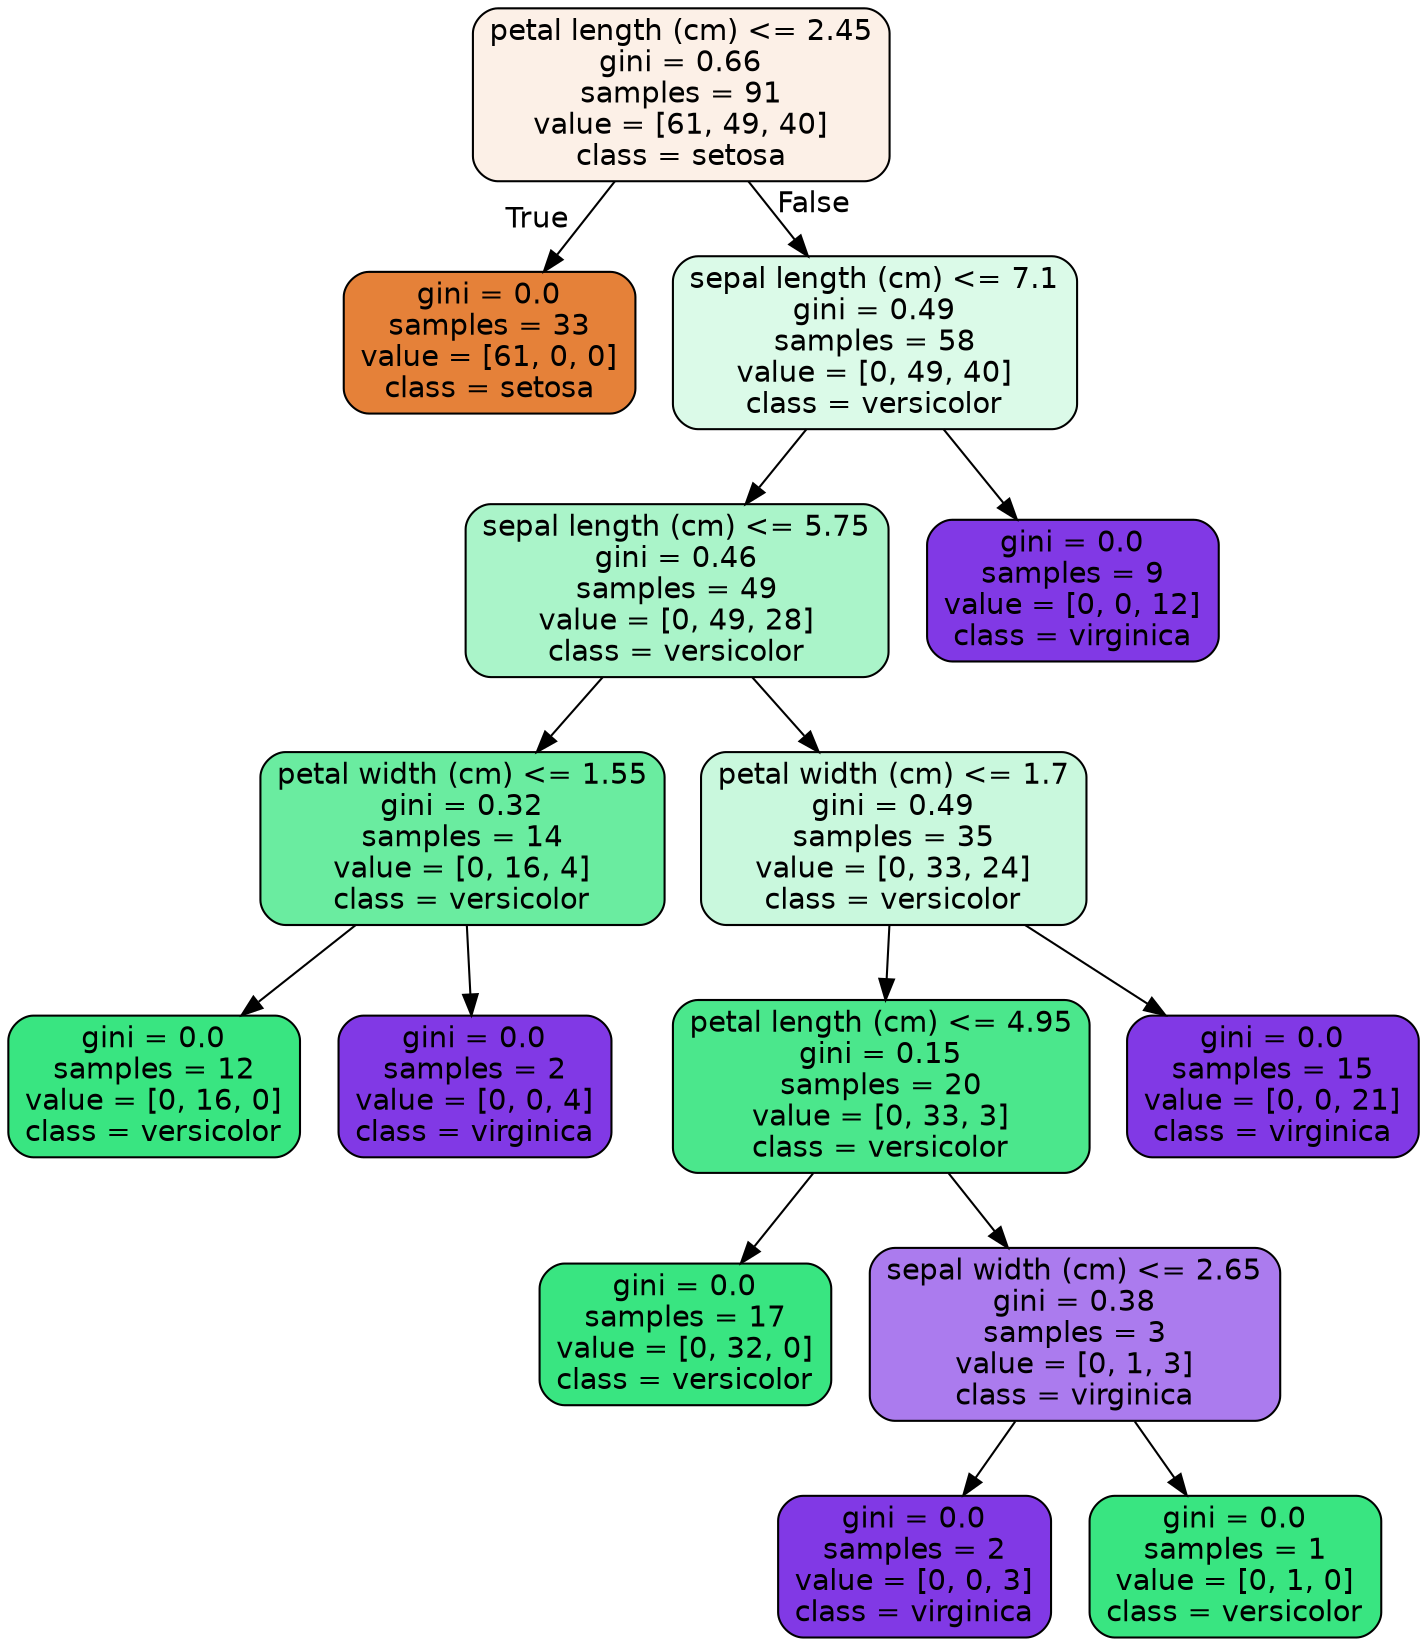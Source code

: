 digraph Tree {
node [shape=box, style="filled, rounded", color="black", fontname="helvetica"] ;
edge [fontname="helvetica"] ;
0 [label="petal length (cm) <= 2.45\ngini = 0.66\nsamples = 91\nvalue = [61, 49, 40]\nclass = setosa", fillcolor="#fcf0e7"] ;
1 [label="gini = 0.0\nsamples = 33\nvalue = [61, 0, 0]\nclass = setosa", fillcolor="#e58139"] ;
0 -> 1 [labeldistance=2.5, labelangle=45, headlabel="True"] ;
2 [label="sepal length (cm) <= 7.1\ngini = 0.49\nsamples = 58\nvalue = [0, 49, 40]\nclass = versicolor", fillcolor="#dbfae8"] ;
0 -> 2 [labeldistance=2.5, labelangle=-45, headlabel="False"] ;
3 [label="sepal length (cm) <= 5.75\ngini = 0.46\nsamples = 49\nvalue = [0, 49, 28]\nclass = versicolor", fillcolor="#aaf4c9"] ;
2 -> 3 ;
4 [label="petal width (cm) <= 1.55\ngini = 0.32\nsamples = 14\nvalue = [0, 16, 4]\nclass = versicolor", fillcolor="#6aeca0"] ;
3 -> 4 ;
5 [label="gini = 0.0\nsamples = 12\nvalue = [0, 16, 0]\nclass = versicolor", fillcolor="#39e581"] ;
4 -> 5 ;
6 [label="gini = 0.0\nsamples = 2\nvalue = [0, 0, 4]\nclass = virginica", fillcolor="#8139e5"] ;
4 -> 6 ;
7 [label="petal width (cm) <= 1.7\ngini = 0.49\nsamples = 35\nvalue = [0, 33, 24]\nclass = versicolor", fillcolor="#c9f8dd"] ;
3 -> 7 ;
8 [label="petal length (cm) <= 4.95\ngini = 0.15\nsamples = 20\nvalue = [0, 33, 3]\nclass = versicolor", fillcolor="#4be78c"] ;
7 -> 8 ;
9 [label="gini = 0.0\nsamples = 17\nvalue = [0, 32, 0]\nclass = versicolor", fillcolor="#39e581"] ;
8 -> 9 ;
10 [label="sepal width (cm) <= 2.65\ngini = 0.38\nsamples = 3\nvalue = [0, 1, 3]\nclass = virginica", fillcolor="#ab7bee"] ;
8 -> 10 ;
11 [label="gini = 0.0\nsamples = 2\nvalue = [0, 0, 3]\nclass = virginica", fillcolor="#8139e5"] ;
10 -> 11 ;
12 [label="gini = 0.0\nsamples = 1\nvalue = [0, 1, 0]\nclass = versicolor", fillcolor="#39e581"] ;
10 -> 12 ;
13 [label="gini = 0.0\nsamples = 15\nvalue = [0, 0, 21]\nclass = virginica", fillcolor="#8139e5"] ;
7 -> 13 ;
14 [label="gini = 0.0\nsamples = 9\nvalue = [0, 0, 12]\nclass = virginica", fillcolor="#8139e5"] ;
2 -> 14 ;
}